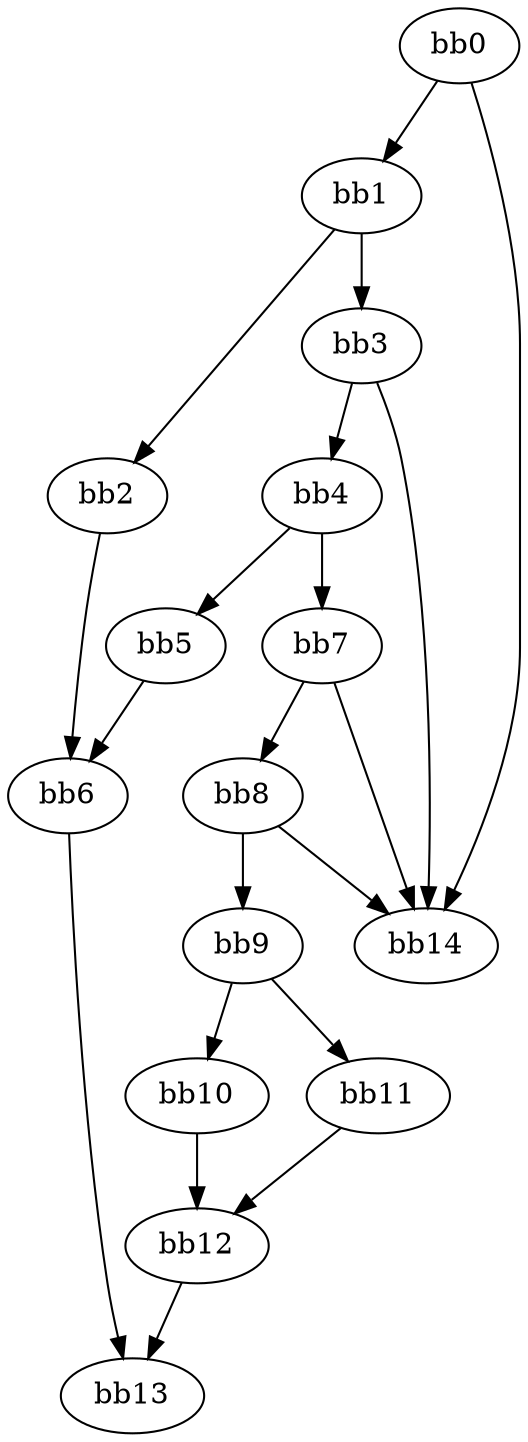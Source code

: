 digraph {
    0 [ label = "bb0\l" ]
    1 [ label = "bb1\l" ]
    2 [ label = "bb2\l" ]
    3 [ label = "bb3\l" ]
    4 [ label = "bb4\l" ]
    5 [ label = "bb5\l" ]
    6 [ label = "bb6\l" ]
    7 [ label = "bb7\l" ]
    8 [ label = "bb8\l" ]
    9 [ label = "bb9\l" ]
    10 [ label = "bb10\l" ]
    11 [ label = "bb11\l" ]
    12 [ label = "bb12\l" ]
    13 [ label = "bb13\l" ]
    14 [ label = "bb14\l" ]
    0 -> 1 [ ]
    0 -> 14 [ ]
    1 -> 2 [ ]
    1 -> 3 [ ]
    2 -> 6 [ ]
    3 -> 4 [ ]
    3 -> 14 [ ]
    4 -> 5 [ ]
    4 -> 7 [ ]
    5 -> 6 [ ]
    6 -> 13 [ ]
    7 -> 8 [ ]
    7 -> 14 [ ]
    8 -> 9 [ ]
    8 -> 14 [ ]
    9 -> 10 [ ]
    9 -> 11 [ ]
    10 -> 12 [ ]
    11 -> 12 [ ]
    12 -> 13 [ ]
}

